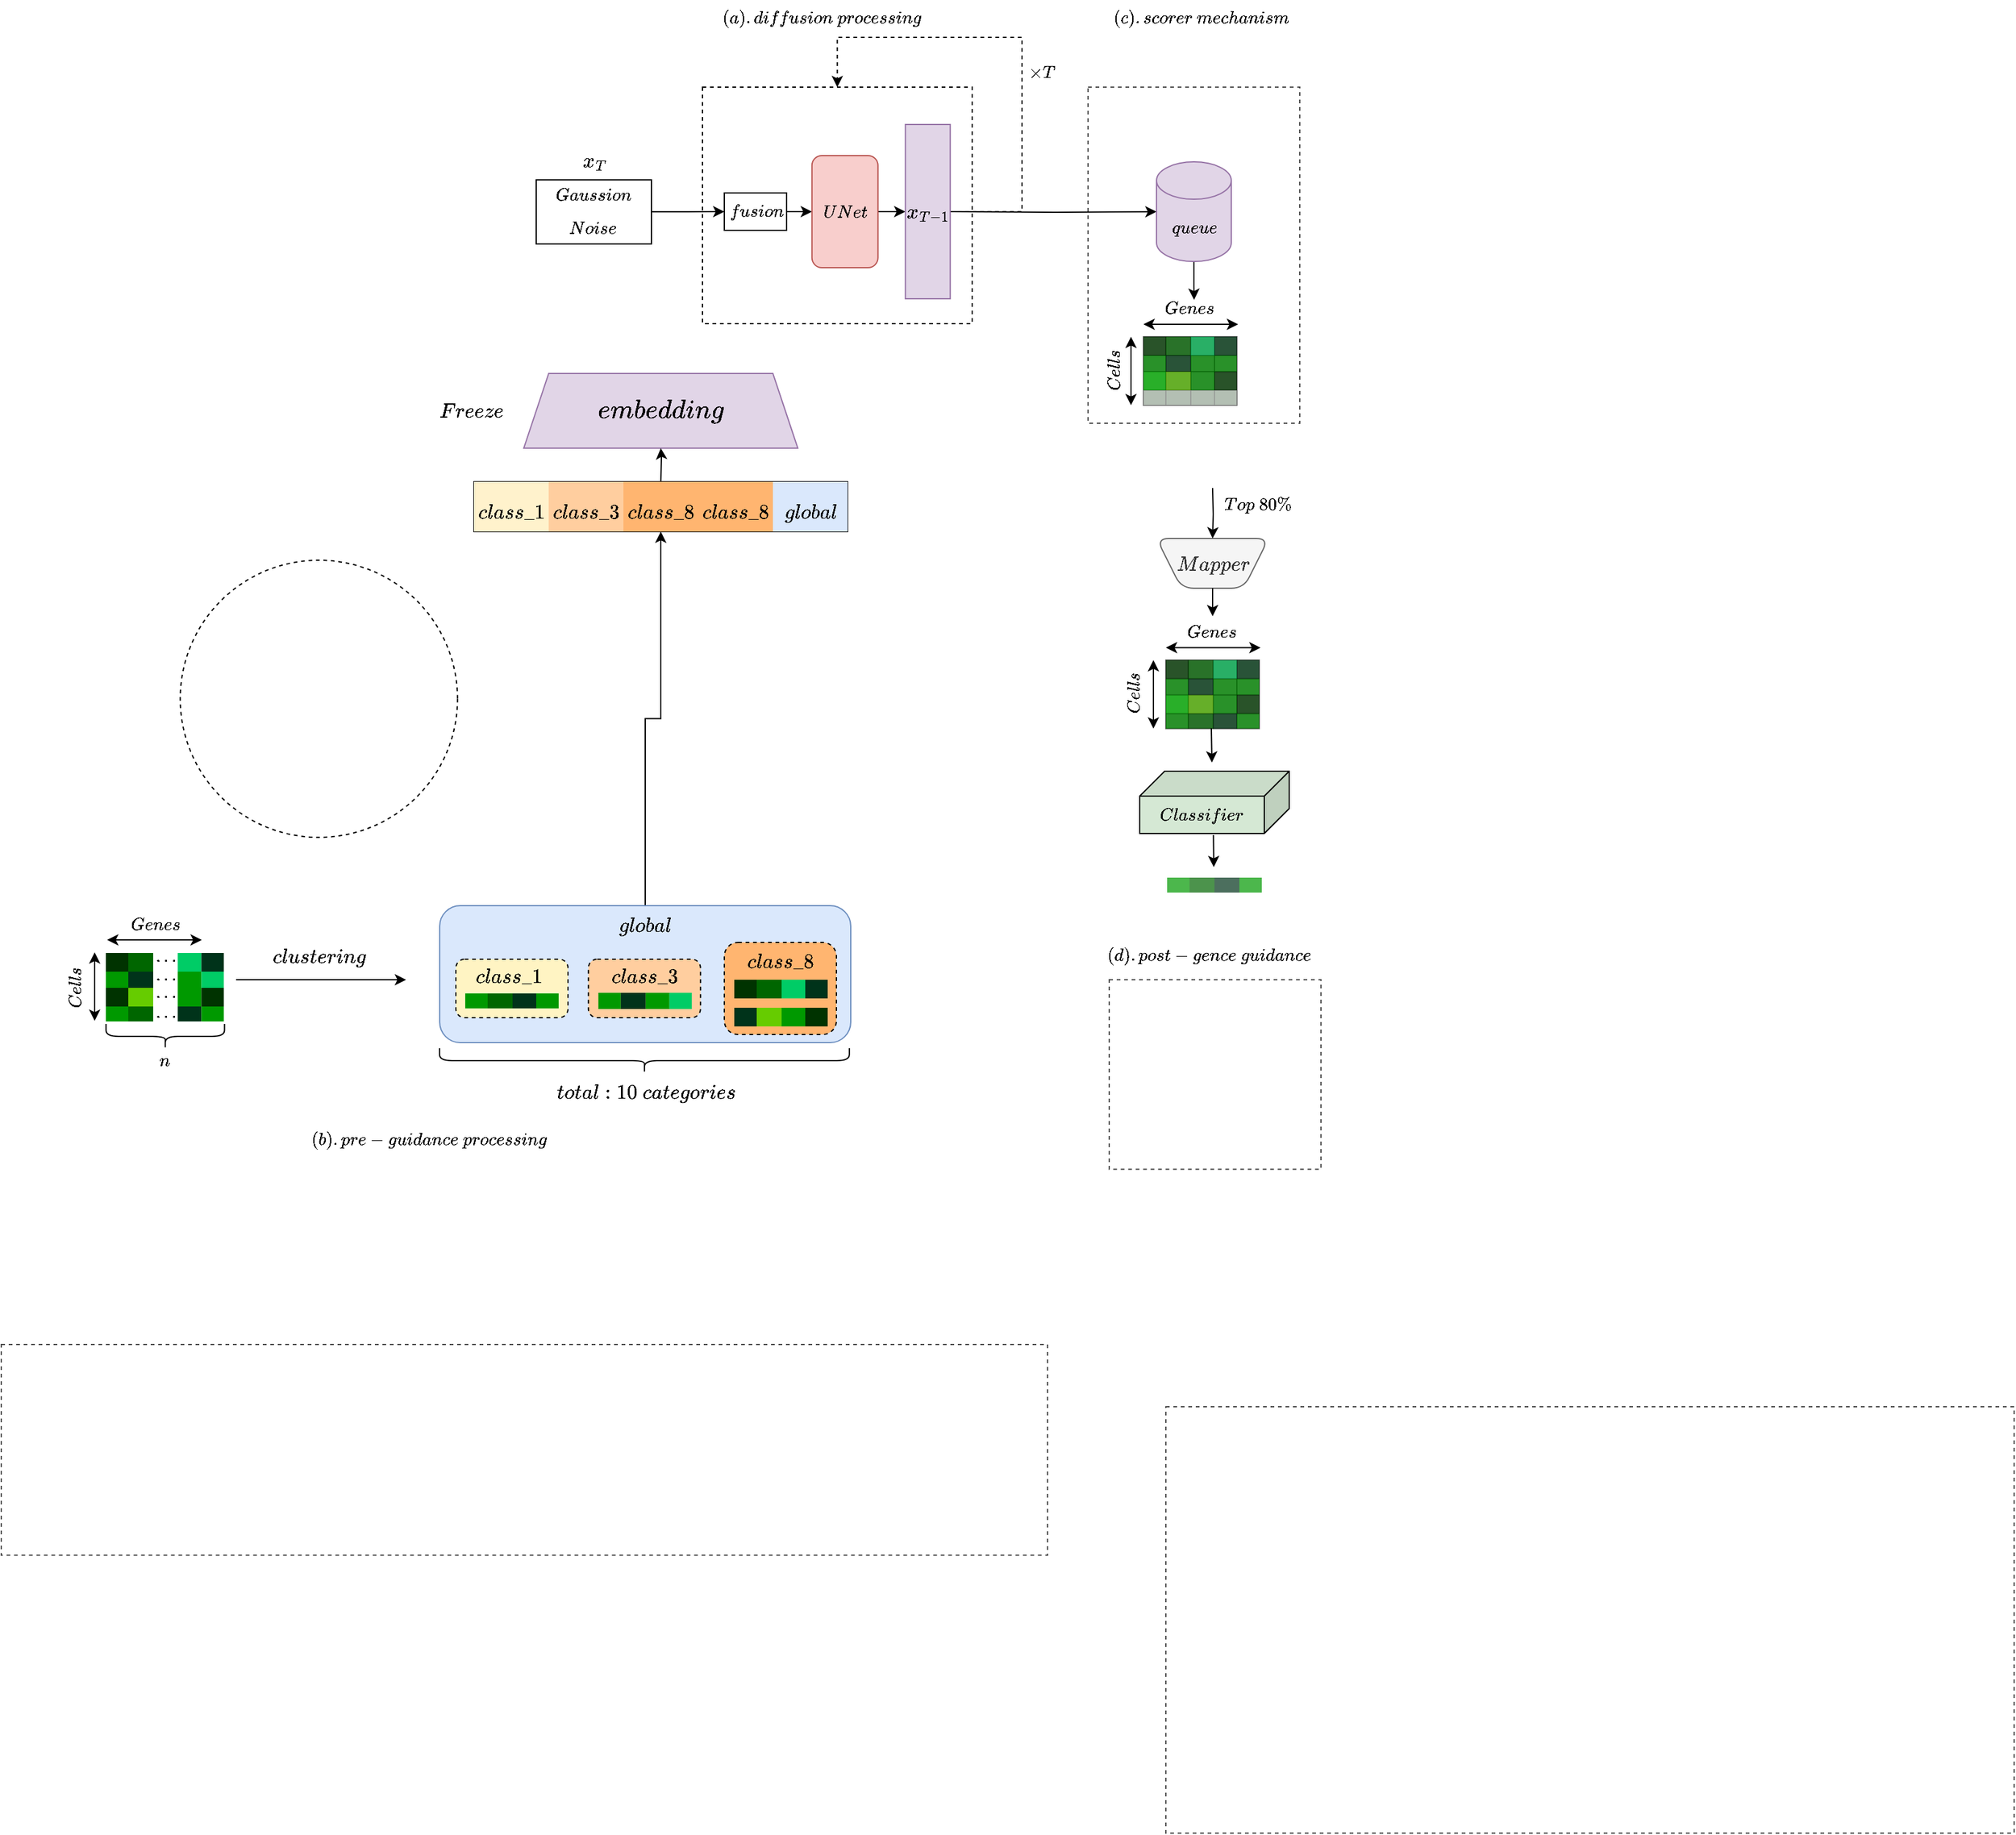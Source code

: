 <mxfile version="20.5.1" type="github">
  <diagram id="a45cf8ec-cd66-6f27-3ac3-be6e809c9e4a" name="Page-1">
    <mxGraphModel dx="650" dy="436" grid="1" gridSize="10" guides="1" tooltips="1" connect="1" arrows="1" fold="1" page="1" pageScale="1" pageWidth="827" pageHeight="1169" background="none" math="1" shadow="0">
      <root>
        <mxCell id="0" />
        <mxCell id="1" parent="0" />
        <mxCell id="RNldjSrTk-ECjSOE9ofg-78" value="" style="ellipse;whiteSpace=wrap;html=1;aspect=fixed;dashed=1;labelBorderColor=none;" vertex="1" parent="1">
          <mxGeometry x="349.69" y="1180" width="222.63" height="222.63" as="geometry" />
        </mxCell>
        <mxCell id="RNldjSrTk-ECjSOE9ofg-46" value="" style="rounded=0;whiteSpace=wrap;html=1;labelBorderColor=none;strokeColor=default;gradientColor=none;dashed=1;" vertex="1" parent="1">
          <mxGeometry x="768.98" y="800" width="216.5" height="190" as="geometry" />
        </mxCell>
        <mxCell id="RNldjSrTk-ECjSOE9ofg-77" style="edgeStyle=orthogonalEdgeStyle;rounded=0;orthogonalLoop=1;jettySize=auto;html=1;exitX=1;exitY=0.5;exitDx=0;exitDy=0;entryX=0;entryY=0.5;entryDx=0;entryDy=0;" edge="1" parent="1" source="RNldjSrTk-ECjSOE9ofg-5" target="a7p1xofD0uFk-9MtaVhH-49">
          <mxGeometry relative="1" as="geometry" />
        </mxCell>
        <mxCell id="RNldjSrTk-ECjSOE9ofg-5" value="" style="rounded=0;whiteSpace=wrap;html=1;" vertex="1" parent="1">
          <mxGeometry x="786.5" y="885" width="50" height="30" as="geometry" />
        </mxCell>
        <mxCell id="RNldjSrTk-ECjSOE9ofg-31" value="" style="rounded=0;whiteSpace=wrap;html=1;dashed=1;strokeColor=default;opacity=70;" vertex="1" parent="1">
          <mxGeometry x="1095.5" y="1517" width="170" height="152.25" as="geometry" />
        </mxCell>
        <mxCell id="RNldjSrTk-ECjSOE9ofg-29" value="" style="rounded=0;whiteSpace=wrap;html=1;dashed=1;strokeColor=default;opacity=70;" vertex="1" parent="1">
          <mxGeometry x="1078.5" y="800" width="170" height="270" as="geometry" />
        </mxCell>
        <mxCell id="RNldjSrTk-ECjSOE9ofg-24" value="" style="rounded=0;whiteSpace=wrap;html=1;opacity=70;dashed=1;" vertex="1" parent="1">
          <mxGeometry x="1141" y="1860" width="681" height="342.5" as="geometry" />
        </mxCell>
        <mxCell id="RNldjSrTk-ECjSOE9ofg-22" value="" style="rounded=0;whiteSpace=wrap;html=1;opacity=70;dashed=1;" vertex="1" parent="1">
          <mxGeometry x="206" y="1810" width="840" height="169.25" as="geometry" />
        </mxCell>
        <mxCell id="RNldjSrTk-ECjSOE9ofg-17" style="edgeStyle=orthogonalEdgeStyle;rounded=0;orthogonalLoop=1;jettySize=auto;html=1;entryX=0.5;entryY=1;entryDx=0;entryDy=0;" edge="1" parent="1" source="a7p1xofD0uFk-9MtaVhH-249" target="a7p1xofD0uFk-9MtaVhH-190">
          <mxGeometry relative="1" as="geometry" />
        </mxCell>
        <mxCell id="a7p1xofD0uFk-9MtaVhH-249" value="" style="rounded=1;whiteSpace=wrap;html=1;strokeColor=#6c8ebf;fontFamily=Helvetica;fontSize=14;fillColor=#dae8fc;" parent="1" vertex="1">
          <mxGeometry x="558" y="1457.5" width="330" height="110" as="geometry" />
        </mxCell>
        <mxCell id="a7p1xofD0uFk-9MtaVhH-245" value="" style="rounded=1;whiteSpace=wrap;html=1;strokeColor=default;fontFamily=Helvetica;fontSize=14;fontColor=default;fillColor=#FFF4C3;dashed=1;" parent="1" vertex="1">
          <mxGeometry x="571" y="1500.5" width="90" height="47" as="geometry" />
        </mxCell>
        <mxCell id="a7p1xofD0uFk-9MtaVhH-242" value="" style="rounded=1;whiteSpace=wrap;html=1;strokeColor=default;fontFamily=Helvetica;fontSize=14;fontColor=default;fillColor=#FFB570;dashed=1;" parent="1" vertex="1">
          <mxGeometry x="786.5" y="1487" width="90" height="74" as="geometry" />
        </mxCell>
        <mxCell id="a7p1xofD0uFk-9MtaVhH-8" value="&lt;font style=&quot;font-size: 18px;&quot;&gt;$$embedding$$&lt;/font&gt;" style="shape=trapezoid;perimeter=trapezoidPerimeter;whiteSpace=wrap;html=1;fixedSize=1;fillColor=#e1d5e7;strokeColor=#9673a6;" parent="1" vertex="1">
          <mxGeometry x="625.5" y="1030" width="220" height="60" as="geometry" />
        </mxCell>
        <mxCell id="a7p1xofD0uFk-9MtaVhH-12" value="" style="edgeStyle=orthogonalEdgeStyle;rounded=0;orthogonalLoop=1;jettySize=auto;html=1;" parent="1" target="a7p1xofD0uFk-9MtaVhH-8" edge="1">
          <mxGeometry relative="1" as="geometry">
            <mxPoint x="735.548" y="1117" as="sourcePoint" />
          </mxGeometry>
        </mxCell>
        <mxCell id="a7p1xofD0uFk-9MtaVhH-46" value="$$fusion$$" style="text;html=1;align=center;verticalAlign=middle;resizable=0;points=[];autosize=1;strokeColor=none;fillColor=none;fontSize=12;fontFamily=Helvetica;fontColor=default;" parent="1" vertex="1">
          <mxGeometry x="771.5" y="885.19" width="80" height="30" as="geometry" />
        </mxCell>
        <mxCell id="a7p1xofD0uFk-9MtaVhH-52" value="" style="edgeStyle=orthogonalEdgeStyle;rounded=0;orthogonalLoop=1;jettySize=auto;html=1;fontFamily=Helvetica;fontSize=12;fontColor=default;" parent="1" source="a7p1xofD0uFk-9MtaVhH-49" target="a7p1xofD0uFk-9MtaVhH-51" edge="1">
          <mxGeometry relative="1" as="geometry" />
        </mxCell>
        <mxCell id="a7p1xofD0uFk-9MtaVhH-49" value="$$UNet$$" style="rounded=1;whiteSpace=wrap;html=1;strokeColor=#b85450;fontFamily=Helvetica;fontSize=12;fillColor=#f8cecc;" parent="1" vertex="1">
          <mxGeometry x="856.86" y="855" width="53" height="90" as="geometry" />
        </mxCell>
        <mxCell id="RNldjSrTk-ECjSOE9ofg-50" style="edgeStyle=orthogonalEdgeStyle;rounded=0;orthogonalLoop=1;jettySize=auto;html=1;entryX=0.5;entryY=0;entryDx=0;entryDy=0;exitX=1;exitY=0.5;exitDx=0;exitDy=0;dashed=1;" edge="1" parent="1" source="a7p1xofD0uFk-9MtaVhH-51" target="RNldjSrTk-ECjSOE9ofg-46">
          <mxGeometry relative="1" as="geometry">
            <Array as="points">
              <mxPoint x="1025.48" y="900" />
              <mxPoint x="1025.48" y="760" />
              <mxPoint x="877.48" y="760" />
            </Array>
          </mxGeometry>
        </mxCell>
        <mxCell id="a7p1xofD0uFk-9MtaVhH-51" value="&lt;font style=&quot;font-size: 14px;&quot;&gt;$$x_{T-1}$$&lt;/font&gt;" style="rounded=0;whiteSpace=wrap;html=1;strokeColor=#9673a6;fontFamily=Helvetica;fontSize=12;fillColor=#e1d5e7;" parent="1" vertex="1">
          <mxGeometry x="931.86" y="830" width="36" height="140" as="geometry" />
        </mxCell>
        <mxCell id="RNldjSrTk-ECjSOE9ofg-16" style="edgeStyle=orthogonalEdgeStyle;rounded=0;orthogonalLoop=1;jettySize=auto;html=1;entryX=0;entryY=0.5;entryDx=0;entryDy=0;entryPerimeter=0;" edge="1" parent="1" target="RNldjSrTk-ECjSOE9ofg-40">
          <mxGeometry relative="1" as="geometry">
            <mxPoint x="970" y="900" as="sourcePoint" />
            <mxPoint x="1100.5" y="899.75" as="targetPoint" />
          </mxGeometry>
        </mxCell>
        <mxCell id="a7p1xofD0uFk-9MtaVhH-96" value="" style="shape=table;startSize=0;container=1;collapsible=0;childLayout=tableLayout;rounded=1;strokeColor=default;fontFamily=Helvetica;fontSize=12;fontColor=default;fillColor=#003300;html=1;opacity=60;" parent="1" vertex="1">
          <mxGeometry x="1141" y="1260.25" width="75" height="55" as="geometry" />
        </mxCell>
        <mxCell id="a7p1xofD0uFk-9MtaVhH-97" value="" style="shape=tableRow;horizontal=0;startSize=0;swimlaneHead=0;swimlaneBody=0;top=0;left=0;bottom=0;right=0;collapsible=0;dropTarget=0;fillColor=none;points=[[0,0.5],[1,0.5]];portConstraint=eastwest;rounded=1;strokeColor=default;fontFamily=Helvetica;fontSize=12;fontColor=default;html=1;opacity=60;" parent="a7p1xofD0uFk-9MtaVhH-96" vertex="1">
          <mxGeometry width="75" height="15" as="geometry" />
        </mxCell>
        <mxCell id="a7p1xofD0uFk-9MtaVhH-98" value="" style="shape=partialRectangle;html=1;whiteSpace=wrap;connectable=0;overflow=hidden;fillColor=#003300;top=0;left=0;bottom=0;right=0;pointerEvents=1;rounded=1;strokeColor=default;fontFamily=Helvetica;fontSize=12;fontColor=default;opacity=60;" parent="a7p1xofD0uFk-9MtaVhH-97" vertex="1">
          <mxGeometry width="18" height="15" as="geometry">
            <mxRectangle width="18" height="15" as="alternateBounds" />
          </mxGeometry>
        </mxCell>
        <mxCell id="a7p1xofD0uFk-9MtaVhH-99" value="" style="shape=partialRectangle;html=1;whiteSpace=wrap;connectable=0;overflow=hidden;top=0;left=0;bottom=0;right=0;pointerEvents=1;rounded=1;fontFamily=Helvetica;fontSize=12;fillColor=#006600;opacity=60;" parent="a7p1xofD0uFk-9MtaVhH-97" vertex="1">
          <mxGeometry x="18" width="20" height="15" as="geometry">
            <mxRectangle width="20" height="15" as="alternateBounds" />
          </mxGeometry>
        </mxCell>
        <mxCell id="a7p1xofD0uFk-9MtaVhH-100" value="" style="shape=partialRectangle;html=1;whiteSpace=wrap;connectable=0;overflow=hidden;top=0;left=0;bottom=0;right=0;pointerEvents=1;rounded=1;fontFamily=Helvetica;fontSize=12;fillColor=#00CC66;opacity=60;" parent="a7p1xofD0uFk-9MtaVhH-97" vertex="1">
          <mxGeometry x="38" width="19" height="15" as="geometry">
            <mxRectangle width="19" height="15" as="alternateBounds" />
          </mxGeometry>
        </mxCell>
        <mxCell id="a7p1xofD0uFk-9MtaVhH-101" value="" style="shape=partialRectangle;html=1;whiteSpace=wrap;connectable=0;overflow=hidden;fillColor=#00331A;top=0;left=0;bottom=0;right=0;pointerEvents=1;rounded=1;strokeColor=default;fontFamily=Helvetica;fontSize=12;fontColor=default;opacity=60;" parent="a7p1xofD0uFk-9MtaVhH-97" vertex="1">
          <mxGeometry x="57" width="18" height="15" as="geometry">
            <mxRectangle width="18" height="15" as="alternateBounds" />
          </mxGeometry>
        </mxCell>
        <mxCell id="a7p1xofD0uFk-9MtaVhH-102" value="" style="shape=tableRow;horizontal=0;startSize=0;swimlaneHead=0;swimlaneBody=0;top=0;left=0;bottom=0;right=0;collapsible=0;dropTarget=0;fillColor=none;points=[[0,0.5],[1,0.5]];portConstraint=eastwest;rounded=1;strokeColor=default;fontFamily=Helvetica;fontSize=12;fontColor=default;html=1;opacity=60;" parent="a7p1xofD0uFk-9MtaVhH-96" vertex="1">
          <mxGeometry y="15" width="75" height="13" as="geometry" />
        </mxCell>
        <mxCell id="a7p1xofD0uFk-9MtaVhH-103" value="" style="shape=partialRectangle;html=1;whiteSpace=wrap;connectable=0;overflow=hidden;fillColor=#009900;top=0;left=0;bottom=0;right=0;pointerEvents=1;rounded=1;strokeColor=default;fontFamily=Helvetica;fontSize=12;fontColor=default;opacity=60;" parent="a7p1xofD0uFk-9MtaVhH-102" vertex="1">
          <mxGeometry width="18" height="13" as="geometry">
            <mxRectangle width="18" height="13" as="alternateBounds" />
          </mxGeometry>
        </mxCell>
        <mxCell id="a7p1xofD0uFk-9MtaVhH-104" value="" style="shape=partialRectangle;html=1;whiteSpace=wrap;connectable=0;overflow=hidden;fillColor=#00331A;top=0;left=0;bottom=0;right=0;pointerEvents=1;rounded=1;strokeColor=default;fontFamily=Helvetica;fontSize=12;fontColor=default;opacity=60;" parent="a7p1xofD0uFk-9MtaVhH-102" vertex="1">
          <mxGeometry x="18" width="20" height="13" as="geometry">
            <mxRectangle width="20" height="13" as="alternateBounds" />
          </mxGeometry>
        </mxCell>
        <mxCell id="a7p1xofD0uFk-9MtaVhH-105" value="" style="shape=partialRectangle;html=1;whiteSpace=wrap;connectable=0;overflow=hidden;fillColor=#009900;top=0;left=0;bottom=0;right=0;pointerEvents=1;rounded=1;strokeColor=default;fontFamily=Helvetica;fontSize=12;fontColor=default;opacity=60;" parent="a7p1xofD0uFk-9MtaVhH-102" vertex="1">
          <mxGeometry x="38" width="19" height="13" as="geometry">
            <mxRectangle width="19" height="13" as="alternateBounds" />
          </mxGeometry>
        </mxCell>
        <mxCell id="a7p1xofD0uFk-9MtaVhH-106" value="" style="shape=partialRectangle;html=1;whiteSpace=wrap;connectable=0;overflow=hidden;fillColor=#009900;top=0;left=0;bottom=0;right=0;pointerEvents=1;rounded=1;strokeColor=default;fontFamily=Helvetica;fontSize=12;fontColor=default;opacity=60;" parent="a7p1xofD0uFk-9MtaVhH-102" vertex="1">
          <mxGeometry x="57" width="18" height="13" as="geometry">
            <mxRectangle width="18" height="13" as="alternateBounds" />
          </mxGeometry>
        </mxCell>
        <mxCell id="a7p1xofD0uFk-9MtaVhH-107" value="" style="shape=tableRow;horizontal=0;startSize=0;swimlaneHead=0;swimlaneBody=0;top=0;left=0;bottom=0;right=0;collapsible=0;dropTarget=0;fillColor=none;points=[[0,0.5],[1,0.5]];portConstraint=eastwest;rounded=1;strokeColor=default;fontFamily=Helvetica;fontSize=12;fontColor=default;html=1;opacity=60;" parent="a7p1xofD0uFk-9MtaVhH-96" vertex="1">
          <mxGeometry y="28" width="75" height="15" as="geometry" />
        </mxCell>
        <mxCell id="a7p1xofD0uFk-9MtaVhH-108" value="" style="shape=partialRectangle;html=1;whiteSpace=wrap;connectable=0;overflow=hidden;fillColor=#00CC00;top=0;left=0;bottom=0;right=0;pointerEvents=1;rounded=1;strokeColor=#82b366;fontFamily=Helvetica;fontSize=12;opacity=60;" parent="a7p1xofD0uFk-9MtaVhH-107" vertex="1">
          <mxGeometry width="18" height="15" as="geometry">
            <mxRectangle width="18" height="15" as="alternateBounds" />
          </mxGeometry>
        </mxCell>
        <mxCell id="a7p1xofD0uFk-9MtaVhH-109" value="" style="shape=partialRectangle;html=1;whiteSpace=wrap;connectable=0;overflow=hidden;fillColor=#66CC00;top=0;left=0;bottom=0;right=0;pointerEvents=1;rounded=1;strokeColor=default;fontFamily=Helvetica;fontSize=12;fontColor=default;opacity=60;" parent="a7p1xofD0uFk-9MtaVhH-107" vertex="1">
          <mxGeometry x="18" width="20" height="15" as="geometry">
            <mxRectangle width="20" height="15" as="alternateBounds" />
          </mxGeometry>
        </mxCell>
        <mxCell id="a7p1xofD0uFk-9MtaVhH-110" value="" style="shape=partialRectangle;html=1;whiteSpace=wrap;connectable=0;overflow=hidden;fillColor=#009900;top=0;left=0;bottom=0;right=0;pointerEvents=1;rounded=1;strokeColor=default;fontFamily=Helvetica;fontSize=12;fontColor=default;opacity=60;" parent="a7p1xofD0uFk-9MtaVhH-107" vertex="1">
          <mxGeometry x="38" width="19" height="15" as="geometry">
            <mxRectangle width="19" height="15" as="alternateBounds" />
          </mxGeometry>
        </mxCell>
        <mxCell id="a7p1xofD0uFk-9MtaVhH-111" value="" style="shape=partialRectangle;html=1;whiteSpace=wrap;connectable=0;overflow=hidden;fillColor=#003300;top=0;left=0;bottom=0;right=0;pointerEvents=1;rounded=1;strokeColor=default;fontFamily=Helvetica;fontSize=12;fontColor=default;opacity=60;" parent="a7p1xofD0uFk-9MtaVhH-107" vertex="1">
          <mxGeometry x="57" width="18" height="15" as="geometry">
            <mxRectangle width="18" height="15" as="alternateBounds" />
          </mxGeometry>
        </mxCell>
        <mxCell id="a7p1xofD0uFk-9MtaVhH-112" value="" style="shape=tableRow;horizontal=0;startSize=0;swimlaneHead=0;swimlaneBody=0;top=0;left=0;bottom=0;right=0;collapsible=0;dropTarget=0;fillColor=none;points=[[0,0.5],[1,0.5]];portConstraint=eastwest;rounded=1;strokeColor=default;fontFamily=Helvetica;fontSize=12;fontColor=default;html=1;opacity=60;" parent="a7p1xofD0uFk-9MtaVhH-96" vertex="1">
          <mxGeometry y="43" width="75" height="12" as="geometry" />
        </mxCell>
        <mxCell id="a7p1xofD0uFk-9MtaVhH-113" value="" style="shape=partialRectangle;html=1;whiteSpace=wrap;connectable=0;overflow=hidden;fillColor=#009900;top=0;left=0;bottom=0;right=0;pointerEvents=1;rounded=1;strokeColor=default;fontFamily=Helvetica;fontSize=12;fontColor=default;opacity=60;" parent="a7p1xofD0uFk-9MtaVhH-112" vertex="1">
          <mxGeometry width="18" height="12" as="geometry">
            <mxRectangle width="18" height="12" as="alternateBounds" />
          </mxGeometry>
        </mxCell>
        <mxCell id="a7p1xofD0uFk-9MtaVhH-114" value="" style="shape=partialRectangle;html=1;whiteSpace=wrap;connectable=0;overflow=hidden;fillColor=#006600;top=0;left=0;bottom=0;right=0;pointerEvents=1;rounded=1;strokeColor=default;fontFamily=Helvetica;fontSize=12;fontColor=default;opacity=60;" parent="a7p1xofD0uFk-9MtaVhH-112" vertex="1">
          <mxGeometry x="18" width="20" height="12" as="geometry">
            <mxRectangle width="20" height="12" as="alternateBounds" />
          </mxGeometry>
        </mxCell>
        <mxCell id="a7p1xofD0uFk-9MtaVhH-115" value="" style="shape=partialRectangle;html=1;whiteSpace=wrap;connectable=0;overflow=hidden;top=0;left=0;bottom=0;right=0;pointerEvents=1;rounded=1;fontFamily=Helvetica;fontSize=12;fillColor=#00331A;opacity=60;" parent="a7p1xofD0uFk-9MtaVhH-112" vertex="1">
          <mxGeometry x="38" width="19" height="12" as="geometry">
            <mxRectangle width="19" height="12" as="alternateBounds" />
          </mxGeometry>
        </mxCell>
        <mxCell id="a7p1xofD0uFk-9MtaVhH-116" value="" style="shape=partialRectangle;html=1;whiteSpace=wrap;connectable=0;overflow=hidden;fillColor=#009900;top=0;left=0;bottom=0;right=0;pointerEvents=1;rounded=1;strokeColor=default;fontFamily=Helvetica;fontSize=12;fontColor=default;opacity=60;" parent="a7p1xofD0uFk-9MtaVhH-112" vertex="1">
          <mxGeometry x="57" width="18" height="12" as="geometry">
            <mxRectangle width="18" height="12" as="alternateBounds" />
          </mxGeometry>
        </mxCell>
        <mxCell id="a7p1xofD0uFk-9MtaVhH-117" value="" style="endArrow=classic;startArrow=classic;html=1;rounded=0;fontFamily=Helvetica;fontSize=12;fontColor=default;" parent="1" edge="1">
          <mxGeometry width="50" height="50" relative="1" as="geometry">
            <mxPoint x="1141" y="1250.25" as="sourcePoint" />
            <mxPoint x="1217" y="1250.25" as="targetPoint" />
          </mxGeometry>
        </mxCell>
        <mxCell id="a7p1xofD0uFk-9MtaVhH-118" value="" style="endArrow=classic;startArrow=classic;html=1;rounded=0;fontFamily=Helvetica;fontSize=12;fontColor=default;" parent="1" edge="1">
          <mxGeometry width="50" height="50" relative="1" as="geometry">
            <mxPoint x="1131" y="1315.25" as="sourcePoint" />
            <mxPoint x="1131" y="1260.25" as="targetPoint" />
          </mxGeometry>
        </mxCell>
        <mxCell id="a7p1xofD0uFk-9MtaVhH-119" value="&lt;font style=&quot;font-size: 12px;&quot;&gt;$$Genes$$&lt;/font&gt;" style="text;html=1;align=center;verticalAlign=middle;resizable=0;points=[];autosize=1;strokeColor=none;fillColor=none;fontSize=12;fontFamily=Helvetica;fontColor=default;" parent="1" vertex="1">
          <mxGeometry x="1132" y="1222.75" width="90" height="30" as="geometry" />
        </mxCell>
        <mxCell id="a7p1xofD0uFk-9MtaVhH-120" value="&lt;font style=&quot;font-size: 12px;&quot;&gt;$$Cells$$&lt;/font&gt;" style="text;html=1;align=center;verticalAlign=middle;resizable=0;points=[];autosize=1;strokeColor=none;fillColor=none;fontSize=10;fontFamily=Helvetica;fontColor=default;horizontal=0;" parent="1" vertex="1">
          <mxGeometry x="1095.5" y="1252.75" width="40" height="70" as="geometry" />
        </mxCell>
        <mxCell id="RNldjSrTk-ECjSOE9ofg-9" style="edgeStyle=orthogonalEdgeStyle;rounded=0;orthogonalLoop=1;jettySize=auto;html=1;entryX=0;entryY=0.5;entryDx=0;entryDy=0;" edge="1" parent="1" source="a7p1xofD0uFk-9MtaVhH-121" target="RNldjSrTk-ECjSOE9ofg-5">
          <mxGeometry relative="1" as="geometry" />
        </mxCell>
        <mxCell id="a7p1xofD0uFk-9MtaVhH-121" value="&lt;div&gt;&lt;font style=&quot;font-size: 12px;&quot;&gt;$$Gaussion$$&lt;/font&gt;&lt;/div&gt;&lt;div&gt;&lt;font style=&quot;font-size: 12px;&quot;&gt;$$Noise$$&lt;/font&gt;&lt;/div&gt;" style="rounded=0;whiteSpace=wrap;html=1;strokeColor=default;fontFamily=Helvetica;fontSize=14;fontColor=default;fillColor=default;" parent="1" vertex="1">
          <mxGeometry x="635.48" y="874.44" width="92.5" height="51.5" as="geometry" />
        </mxCell>
        <mxCell id="a7p1xofD0uFk-9MtaVhH-125" value="&lt;font style=&quot;font-size: 14px;&quot;&gt;$$Mapper$$&lt;/font&gt;" style="shape=trapezoid;perimeter=trapezoidPerimeter;whiteSpace=wrap;html=1;fixedSize=1;rounded=1;strokeColor=#666666;fontFamily=Helvetica;fontSize=12;fontColor=#333333;fillColor=#f5f5f5;direction=west;" parent="1" vertex="1">
          <mxGeometry x="1133.5" y="1162.5" width="90" height="40" as="geometry" />
        </mxCell>
        <mxCell id="a7p1xofD0uFk-9MtaVhH-128" value="$$Top\ 80\%$$" style="text;html=1;align=center;verticalAlign=middle;resizable=0;points=[];autosize=1;strokeColor=none;fillColor=none;fontSize=12;fontFamily=Helvetica;fontColor=default;" parent="1" vertex="1">
          <mxGeometry x="1165" y="1119.5" width="100" height="30" as="geometry" />
        </mxCell>
        <mxCell id="a7p1xofD0uFk-9MtaVhH-188" value="$$x_T$$" style="text;html=1;align=center;verticalAlign=middle;resizable=0;points=[];autosize=1;strokeColor=none;fillColor=none;fontSize=14;fontFamily=Helvetica;fontColor=default;" parent="1" vertex="1">
          <mxGeometry x="641.73" y="844.44" width="80" height="30" as="geometry" />
        </mxCell>
        <mxCell id="a7p1xofD0uFk-9MtaVhH-189" value="$$Freeze$$" style="text;html=1;align=center;verticalAlign=middle;resizable=0;points=[];autosize=1;strokeColor=none;fillColor=none;fontSize=14;fontFamily=Helvetica;fontColor=default;" parent="1" vertex="1">
          <mxGeometry x="533" y="1045" width="100" height="30" as="geometry" />
        </mxCell>
        <mxCell id="a7p1xofD0uFk-9MtaVhH-190" value="" style="shape=table;startSize=0;container=1;collapsible=0;childLayout=tableLayout;rounded=1;strokeColor=#000000;fontFamily=Helvetica;fontSize=14;fillColor=#dae8fc;html=1;shadow=0;gradientColor=none;swimlaneFillColor=none;labelBorderColor=default;" parent="1" vertex="1">
          <mxGeometry x="585.5" y="1117" width="300" height="40" as="geometry" />
        </mxCell>
        <mxCell id="a7p1xofD0uFk-9MtaVhH-191" value="" style="shape=tableRow;horizontal=0;startSize=0;swimlaneHead=0;swimlaneBody=0;top=0;left=0;bottom=0;right=0;collapsible=0;dropTarget=0;fillColor=none;points=[[0,0.5],[1,0.5]];portConstraint=eastwest;rounded=1;strokeColor=#000000;fontFamily=Helvetica;fontSize=14;fontColor=default;html=1;shadow=0;" parent="a7p1xofD0uFk-9MtaVhH-190" vertex="1">
          <mxGeometry width="300" height="40" as="geometry" />
        </mxCell>
        <mxCell id="a7p1xofD0uFk-9MtaVhH-192" value="$$class\_1$$" style="shape=partialRectangle;html=1;whiteSpace=wrap;connectable=0;overflow=hidden;fillColor=#fff2cc;top=0;left=0;bottom=0;right=0;pointerEvents=1;rounded=1;strokeColor=#000000;fontFamily=Helvetica;fontSize=14;shadow=0;" parent="a7p1xofD0uFk-9MtaVhH-191" vertex="1">
          <mxGeometry width="60" height="40" as="geometry">
            <mxRectangle width="60" height="40" as="alternateBounds" />
          </mxGeometry>
        </mxCell>
        <mxCell id="a7p1xofD0uFk-9MtaVhH-193" value="$$class\_3$$" style="shape=partialRectangle;html=1;whiteSpace=wrap;connectable=0;overflow=hidden;fillColor=#FFCE9F;top=0;left=0;bottom=0;right=0;pointerEvents=1;rounded=1;strokeColor=#000000;fontFamily=Helvetica;fontSize=14;shadow=0;" parent="a7p1xofD0uFk-9MtaVhH-191" vertex="1">
          <mxGeometry x="60" width="60" height="40" as="geometry">
            <mxRectangle width="60" height="40" as="alternateBounds" />
          </mxGeometry>
        </mxCell>
        <mxCell id="a7p1xofD0uFk-9MtaVhH-194" value="$$class\_8$$" style="shape=partialRectangle;html=1;whiteSpace=wrap;connectable=0;overflow=hidden;fillColor=#FFB570;top=0;left=0;bottom=0;right=0;pointerEvents=1;rounded=1;strokeColor=#000000;fontFamily=Helvetica;fontSize=14;horizontal=1;verticalAlign=middle;align=center;gradientColor=none;shadow=0;" parent="a7p1xofD0uFk-9MtaVhH-191" vertex="1">
          <mxGeometry x="120" width="60" height="40" as="geometry">
            <mxRectangle width="60" height="40" as="alternateBounds" />
          </mxGeometry>
        </mxCell>
        <mxCell id="a7p1xofD0uFk-9MtaVhH-195" value="$$class\_8$$" style="shape=partialRectangle;html=1;whiteSpace=wrap;connectable=0;overflow=hidden;fillColor=#FFB570;top=0;left=0;bottom=0;right=0;pointerEvents=1;rounded=1;strokeColor=#000000;fontFamily=Helvetica;fontSize=14;shadow=0;labelBorderColor=none;" parent="a7p1xofD0uFk-9MtaVhH-191" vertex="1">
          <mxGeometry x="180" width="60" height="40" as="geometry">
            <mxRectangle width="60" height="40" as="alternateBounds" />
          </mxGeometry>
        </mxCell>
        <mxCell id="a7p1xofD0uFk-9MtaVhH-281" value="$$global$$" style="shape=partialRectangle;html=1;whiteSpace=wrap;connectable=0;overflow=hidden;fillColor=#dae8fc;top=0;left=0;bottom=0;right=0;pointerEvents=1;rounded=1;strokeColor=#000000;fontFamily=Helvetica;fontSize=14;shadow=0;" parent="a7p1xofD0uFk-9MtaVhH-191" vertex="1">
          <mxGeometry x="240" width="60" height="40" as="geometry">
            <mxRectangle width="60" height="40" as="alternateBounds" />
          </mxGeometry>
        </mxCell>
        <mxCell id="a7p1xofD0uFk-9MtaVhH-217" value="" style="endArrow=classic;startArrow=classic;html=1;rounded=0;fontFamily=Helvetica;fontSize=12;fontColor=default;" parent="1" edge="1">
          <mxGeometry width="50" height="50" relative="1" as="geometry">
            <mxPoint x="291" y="1485" as="sourcePoint" />
            <mxPoint x="367" y="1485" as="targetPoint" />
          </mxGeometry>
        </mxCell>
        <mxCell id="a7p1xofD0uFk-9MtaVhH-218" value="" style="endArrow=classic;startArrow=classic;html=1;rounded=0;fontFamily=Helvetica;fontSize=12;fontColor=default;" parent="1" edge="1">
          <mxGeometry width="50" height="50" relative="1" as="geometry">
            <mxPoint x="281" y="1550" as="sourcePoint" />
            <mxPoint x="281" y="1495" as="targetPoint" />
          </mxGeometry>
        </mxCell>
        <mxCell id="a7p1xofD0uFk-9MtaVhH-219" value="&lt;font style=&quot;font-size: 12px;&quot;&gt;$$Cells$$&lt;/font&gt;" style="text;html=1;align=center;verticalAlign=middle;resizable=0;points=[];autosize=1;strokeColor=none;fillColor=none;fontSize=10;fontFamily=Helvetica;fontColor=default;horizontal=0;" parent="1" vertex="1">
          <mxGeometry x="246" y="1489" width="40" height="70" as="geometry" />
        </mxCell>
        <mxCell id="a7p1xofD0uFk-9MtaVhH-220" value="&lt;font style=&quot;font-size: 12px;&quot;&gt;$$Genes$$&lt;/font&gt;" style="text;html=1;align=center;verticalAlign=middle;resizable=0;points=[];autosize=1;strokeColor=none;fillColor=none;fontSize=12;fontFamily=Helvetica;fontColor=default;" parent="1" vertex="1">
          <mxGeometry x="283.5" y="1457.5" width="90" height="30" as="geometry" />
        </mxCell>
        <mxCell id="a7p1xofD0uFk-9MtaVhH-221" value="" style="endArrow=classic;html=1;rounded=0;fontFamily=Helvetica;fontSize=14;fontColor=default;" parent="1" edge="1">
          <mxGeometry width="50" height="50" relative="1" as="geometry">
            <mxPoint x="394.5" y="1517" as="sourcePoint" />
            <mxPoint x="531" y="1517" as="targetPoint" />
          </mxGeometry>
        </mxCell>
        <mxCell id="a7p1xofD0uFk-9MtaVhH-222" value="" style="shape=partialRectangle;html=1;whiteSpace=wrap;connectable=0;overflow=hidden;fillColor=#003300;top=0;left=0;bottom=0;right=0;pointerEvents=1;rounded=1;strokeColor=default;fontFamily=Helvetica;fontSize=12;fontColor=default;" parent="1" vertex="1">
          <mxGeometry x="794.5" y="1517" width="18" height="15" as="geometry">
            <mxRectangle width="18" height="15" as="alternateBounds" />
          </mxGeometry>
        </mxCell>
        <mxCell id="a7p1xofD0uFk-9MtaVhH-223" value="" style="shape=partialRectangle;html=1;whiteSpace=wrap;connectable=0;overflow=hidden;top=0;left=0;bottom=0;right=0;pointerEvents=1;rounded=1;fontFamily=Helvetica;fontSize=12;fillColor=#006600;" parent="1" vertex="1">
          <mxGeometry x="812.5" y="1517" width="20" height="15" as="geometry">
            <mxRectangle width="20" height="15" as="alternateBounds" />
          </mxGeometry>
        </mxCell>
        <mxCell id="a7p1xofD0uFk-9MtaVhH-224" value="" style="shape=partialRectangle;html=1;whiteSpace=wrap;connectable=0;overflow=hidden;top=0;left=0;bottom=0;right=0;pointerEvents=1;rounded=1;fontFamily=Helvetica;fontSize=12;fillColor=#00CC66;" parent="1" vertex="1">
          <mxGeometry x="832.5" y="1517" width="19" height="15" as="geometry">
            <mxRectangle width="19" height="15" as="alternateBounds" />
          </mxGeometry>
        </mxCell>
        <mxCell id="a7p1xofD0uFk-9MtaVhH-225" value="" style="shape=partialRectangle;html=1;whiteSpace=wrap;connectable=0;overflow=hidden;fillColor=#00331A;top=0;left=0;bottom=0;right=0;pointerEvents=1;rounded=1;strokeColor=default;fontFamily=Helvetica;fontSize=12;fontColor=default;" parent="1" vertex="1">
          <mxGeometry x="851.5" y="1517" width="18" height="15" as="geometry">
            <mxRectangle width="18" height="15" as="alternateBounds" />
          </mxGeometry>
        </mxCell>
        <mxCell id="a7p1xofD0uFk-9MtaVhH-230" value="" style="shape=partialRectangle;html=1;whiteSpace=wrap;connectable=0;overflow=hidden;fillColor=#00331A;top=0;left=0;bottom=0;right=0;pointerEvents=1;rounded=1;strokeColor=#00331A;fontFamily=Helvetica;fontSize=12;fontColor=default;" parent="1" vertex="1">
          <mxGeometry x="794.5" y="1539.5" width="18" height="15" as="geometry">
            <mxRectangle width="18" height="15" as="alternateBounds" />
          </mxGeometry>
        </mxCell>
        <mxCell id="a7p1xofD0uFk-9MtaVhH-231" value="" style="shape=partialRectangle;html=1;whiteSpace=wrap;connectable=0;overflow=hidden;fillColor=#66CC00;top=0;left=0;bottom=0;right=0;pointerEvents=1;rounded=1;strokeColor=default;fontFamily=Helvetica;fontSize=12;fontColor=default;" parent="1" vertex="1">
          <mxGeometry x="812.5" y="1539.5" width="20" height="15" as="geometry">
            <mxRectangle width="20" height="15" as="alternateBounds" />
          </mxGeometry>
        </mxCell>
        <mxCell id="a7p1xofD0uFk-9MtaVhH-232" value="" style="shape=partialRectangle;html=1;whiteSpace=wrap;connectable=0;overflow=hidden;fillColor=#009900;top=0;left=0;bottom=0;right=0;pointerEvents=1;rounded=1;strokeColor=default;fontFamily=Helvetica;fontSize=12;fontColor=default;" parent="1" vertex="1">
          <mxGeometry x="832.5" y="1539.5" width="19" height="15" as="geometry">
            <mxRectangle width="19" height="15" as="alternateBounds" />
          </mxGeometry>
        </mxCell>
        <mxCell id="a7p1xofD0uFk-9MtaVhH-233" value="" style="shape=partialRectangle;html=1;whiteSpace=wrap;connectable=0;overflow=hidden;fillColor=#003300;top=0;left=0;bottom=0;right=0;pointerEvents=1;rounded=1;strokeColor=default;fontFamily=Helvetica;fontSize=12;fontColor=default;" parent="1" vertex="1">
          <mxGeometry x="851.5" y="1539.5" width="18" height="15" as="geometry">
            <mxRectangle width="18" height="15" as="alternateBounds" />
          </mxGeometry>
        </mxCell>
        <mxCell id="a7p1xofD0uFk-9MtaVhH-238" value="" style="shape=partialRectangle;html=1;whiteSpace=wrap;connectable=0;overflow=hidden;fillColor=#009900;top=0;left=0;bottom=0;right=0;pointerEvents=1;rounded=1;strokeColor=default;fontFamily=Helvetica;fontSize=12;fontColor=default;" parent="1" vertex="1">
          <mxGeometry x="578.5" y="1528" width="18" height="12" as="geometry">
            <mxRectangle width="18" height="12" as="alternateBounds" />
          </mxGeometry>
        </mxCell>
        <mxCell id="a7p1xofD0uFk-9MtaVhH-239" value="" style="shape=partialRectangle;html=1;whiteSpace=wrap;connectable=0;overflow=hidden;fillColor=#006600;top=0;left=0;bottom=0;right=0;pointerEvents=1;rounded=1;strokeColor=default;fontFamily=Helvetica;fontSize=12;fontColor=default;" parent="1" vertex="1">
          <mxGeometry x="596.5" y="1528" width="20" height="12" as="geometry">
            <mxRectangle width="20" height="12" as="alternateBounds" />
          </mxGeometry>
        </mxCell>
        <mxCell id="a7p1xofD0uFk-9MtaVhH-240" value="" style="shape=partialRectangle;html=1;whiteSpace=wrap;connectable=0;overflow=hidden;top=0;left=0;bottom=0;right=0;pointerEvents=1;rounded=1;fontFamily=Helvetica;fontSize=12;fillColor=#00331A;" parent="1" vertex="1">
          <mxGeometry x="616.5" y="1528" width="19" height="12" as="geometry">
            <mxRectangle width="19" height="12" as="alternateBounds" />
          </mxGeometry>
        </mxCell>
        <mxCell id="a7p1xofD0uFk-9MtaVhH-241" value="" style="shape=partialRectangle;html=1;whiteSpace=wrap;connectable=0;overflow=hidden;fillColor=#009900;top=0;left=0;bottom=0;right=0;pointerEvents=1;rounded=1;strokeColor=default;fontFamily=Helvetica;fontSize=12;fontColor=default;" parent="1" vertex="1">
          <mxGeometry x="635.5" y="1528" width="18" height="12" as="geometry">
            <mxRectangle width="18" height="12" as="alternateBounds" />
          </mxGeometry>
        </mxCell>
        <mxCell id="a7p1xofD0uFk-9MtaVhH-243" value="$$class\_8$$" style="text;html=1;align=center;verticalAlign=middle;resizable=0;points=[];autosize=1;strokeColor=none;fillColor=none;fontSize=14;fontFamily=Helvetica;fontColor=default;" parent="1" vertex="1">
          <mxGeometry x="775.5" y="1487" width="110" height="30" as="geometry" />
        </mxCell>
        <mxCell id="a7p1xofD0uFk-9MtaVhH-246" value="$$class\_1$$" style="text;html=1;align=center;verticalAlign=middle;resizable=0;points=[];autosize=1;strokeColor=none;fillColor=none;fontSize=14;fontFamily=Helvetica;fontColor=default;" parent="1" vertex="1">
          <mxGeometry x="558" y="1498.5" width="110" height="30" as="geometry" />
        </mxCell>
        <mxCell id="a7p1xofD0uFk-9MtaVhH-247" value="" style="rounded=1;whiteSpace=wrap;html=1;strokeColor=default;fontFamily=Helvetica;fontSize=14;fontColor=default;fillColor=#FFCE9F;dashed=1;" parent="1" vertex="1">
          <mxGeometry x="677.38" y="1500.5" width="90" height="47" as="geometry" />
        </mxCell>
        <mxCell id="a7p1xofD0uFk-9MtaVhH-234" value="" style="shape=partialRectangle;html=1;whiteSpace=wrap;connectable=0;overflow=hidden;fillColor=#009900;top=0;left=0;bottom=0;right=0;pointerEvents=1;rounded=1;strokeColor=default;fontFamily=Helvetica;fontSize=12;fontColor=default;" parent="1" vertex="1">
          <mxGeometry x="685.38" y="1527.5" width="18" height="13" as="geometry">
            <mxRectangle width="18" height="13" as="alternateBounds" />
          </mxGeometry>
        </mxCell>
        <mxCell id="a7p1xofD0uFk-9MtaVhH-235" value="" style="shape=partialRectangle;html=1;whiteSpace=wrap;connectable=0;overflow=hidden;fillColor=#00331A;top=0;left=0;bottom=0;right=0;pointerEvents=1;rounded=1;strokeColor=default;fontFamily=Helvetica;fontSize=12;fontColor=default;" parent="1" vertex="1">
          <mxGeometry x="703.38" y="1527.5" width="20" height="13" as="geometry">
            <mxRectangle width="20" height="13" as="alternateBounds" />
          </mxGeometry>
        </mxCell>
        <mxCell id="a7p1xofD0uFk-9MtaVhH-236" value="" style="shape=partialRectangle;html=1;whiteSpace=wrap;connectable=0;overflow=hidden;fillColor=#009900;top=0;left=0;bottom=0;right=0;pointerEvents=1;rounded=1;strokeColor=default;fontFamily=Helvetica;fontSize=12;fontColor=default;" parent="1" vertex="1">
          <mxGeometry x="723.38" y="1527.5" width="19" height="13" as="geometry">
            <mxRectangle width="19" height="13" as="alternateBounds" />
          </mxGeometry>
        </mxCell>
        <mxCell id="a7p1xofD0uFk-9MtaVhH-237" value="" style="shape=partialRectangle;html=1;whiteSpace=wrap;connectable=0;overflow=hidden;fillColor=#00CC66;top=0;left=0;bottom=0;right=0;pointerEvents=1;rounded=1;strokeColor=default;fontFamily=Helvetica;fontSize=12;fontColor=default;" parent="1" vertex="1">
          <mxGeometry x="742.38" y="1527.5" width="18" height="13" as="geometry">
            <mxRectangle width="18" height="13" as="alternateBounds" />
          </mxGeometry>
        </mxCell>
        <mxCell id="a7p1xofD0uFk-9MtaVhH-248" value="$$class\_3$$" style="text;html=1;align=center;verticalAlign=middle;resizable=0;points=[];autosize=1;strokeColor=none;fillColor=none;fontSize=14;fontFamily=Helvetica;fontColor=default;" parent="1" vertex="1">
          <mxGeometry x="667.38" y="1498.5" width="110" height="30" as="geometry" />
        </mxCell>
        <mxCell id="a7p1xofD0uFk-9MtaVhH-251" value="$$global$$" style="text;html=1;align=center;verticalAlign=middle;resizable=0;points=[];autosize=1;strokeColor=none;fillColor=none;fontSize=14;fontFamily=Helvetica;fontColor=default;" parent="1" vertex="1">
          <mxGeometry x="678" y="1457.5" width="90" height="30" as="geometry" />
        </mxCell>
        <mxCell id="a7p1xofD0uFk-9MtaVhH-252" value="$$clustering$$" style="text;html=1;align=center;verticalAlign=middle;resizable=0;points=[];autosize=1;strokeColor=none;fillColor=none;fontSize=14;fontFamily=Helvetica;fontColor=default;" parent="1" vertex="1">
          <mxGeometry x="406" y="1482.5" width="110" height="30" as="geometry" />
        </mxCell>
        <mxCell id="a7p1xofD0uFk-9MtaVhH-254" value="" style="shape=curlyBracket;whiteSpace=wrap;html=1;rounded=1;flipH=1;strokeColor=default;fontFamily=Helvetica;fontSize=14;fontColor=default;fillColor=default;rotation=90;" parent="1" vertex="1">
          <mxGeometry x="712.38" y="1417.5" width="20" height="329" as="geometry" />
        </mxCell>
        <mxCell id="a7p1xofD0uFk-9MtaVhH-255" value="$$total:10\ categories$$" style="text;html=1;align=center;verticalAlign=middle;resizable=0;points=[];autosize=1;strokeColor=none;fillColor=none;fontSize=14;fontFamily=Helvetica;fontColor=default;" parent="1" vertex="1">
          <mxGeometry x="638" y="1591.5" width="170" height="30" as="geometry" />
        </mxCell>
        <mxCell id="a7p1xofD0uFk-9MtaVhH-269" value="" style="shape=partialRectangle;html=1;whiteSpace=wrap;connectable=0;overflow=hidden;fillColor=#009900;top=0;left=0;bottom=0;right=0;pointerEvents=1;rounded=1;strokeColor=default;fontFamily=Helvetica;fontSize=12;fontColor=default;opacity=70;" parent="1" vertex="1">
          <mxGeometry x="1142" y="1435" width="18" height="12" as="geometry">
            <mxRectangle width="18" height="12" as="alternateBounds" />
          </mxGeometry>
        </mxCell>
        <mxCell id="a7p1xofD0uFk-9MtaVhH-270" value="" style="shape=partialRectangle;html=1;whiteSpace=wrap;connectable=0;overflow=hidden;fillColor=#006600;top=0;left=0;bottom=0;right=0;pointerEvents=1;rounded=1;strokeColor=default;fontFamily=Helvetica;fontSize=12;fontColor=default;opacity=70;" parent="1" vertex="1">
          <mxGeometry x="1160" y="1435" width="20" height="12" as="geometry">
            <mxRectangle width="20" height="12" as="alternateBounds" />
          </mxGeometry>
        </mxCell>
        <mxCell id="a7p1xofD0uFk-9MtaVhH-271" value="" style="shape=partialRectangle;html=1;whiteSpace=wrap;connectable=0;overflow=hidden;top=0;left=0;bottom=0;right=0;pointerEvents=1;rounded=1;fontFamily=Helvetica;fontSize=12;fillColor=#00331A;opacity=70;" parent="1" vertex="1">
          <mxGeometry x="1180" y="1435" width="20" height="12" as="geometry">
            <mxRectangle width="19" height="12" as="alternateBounds" />
          </mxGeometry>
        </mxCell>
        <mxCell id="a7p1xofD0uFk-9MtaVhH-272" value="" style="shape=partialRectangle;html=1;whiteSpace=wrap;connectable=0;overflow=hidden;fillColor=#009900;top=0;left=0;bottom=0;right=0;pointerEvents=1;rounded=1;strokeColor=default;fontFamily=Helvetica;fontSize=12;fontColor=default;opacity=70;" parent="1" vertex="1">
          <mxGeometry x="1200" y="1435" width="18" height="12" as="geometry">
            <mxRectangle width="18" height="12" as="alternateBounds" />
          </mxGeometry>
        </mxCell>
        <mxCell id="a7p1xofD0uFk-9MtaVhH-274" value="" style="endArrow=classic;html=1;rounded=0;fontFamily=Helvetica;fontSize=14;fontColor=default;exitX=0.507;exitY=1.024;exitDx=0;exitDy=0;exitPerimeter=0;" parent="1" edge="1" source="RNldjSrTk-ECjSOE9ofg-39">
          <mxGeometry width="50" height="50" relative="1" as="geometry">
            <mxPoint x="1179.47" y="1406.5" as="sourcePoint" />
            <mxPoint x="1179.47" y="1426.5" as="targetPoint" />
          </mxGeometry>
        </mxCell>
        <mxCell id="RNldjSrTk-ECjSOE9ofg-27" style="edgeStyle=orthogonalEdgeStyle;rounded=0;orthogonalLoop=1;jettySize=auto;html=1;entryX=0.5;entryY=1;entryDx=0;entryDy=0;" edge="1" parent="1" target="a7p1xofD0uFk-9MtaVhH-125">
          <mxGeometry relative="1" as="geometry">
            <mxPoint x="1178.5" y="1122" as="sourcePoint" />
          </mxGeometry>
        </mxCell>
        <mxCell id="RNldjSrTk-ECjSOE9ofg-26" value="&lt;b&gt;$$(a).diffusion\ processing$$&lt;/b&gt;" style="text;html=1;align=center;verticalAlign=middle;resizable=0;points=[];autosize=1;strokeColor=none;fillColor=none;" vertex="1" parent="1">
          <mxGeometry x="768.98" y="730" width="190" height="30" as="geometry" />
        </mxCell>
        <mxCell id="RNldjSrTk-ECjSOE9ofg-28" value="&lt;b&gt;$$(b).pre-guidance\ processing$$&lt;/b&gt;" style="text;html=1;align=center;verticalAlign=middle;resizable=0;points=[];autosize=1;strokeColor=none;fillColor=none;" vertex="1" parent="1">
          <mxGeometry x="444" y="1630.5" width="210" height="30" as="geometry" />
        </mxCell>
        <mxCell id="RNldjSrTk-ECjSOE9ofg-30" value="&lt;b&gt;$$(c).scorer\ mechanism$$&lt;/b&gt;" style="text;html=1;align=center;verticalAlign=middle;resizable=0;points=[];autosize=1;strokeColor=none;fillColor=none;" vertex="1" parent="1">
          <mxGeometry x="1078.5" y="730" width="180" height="30" as="geometry" />
        </mxCell>
        <mxCell id="RNldjSrTk-ECjSOE9ofg-33" value="&lt;b&gt;$$(d).post-gence\ guidance $$&lt;/b&gt;" style="text;html=1;align=center;verticalAlign=middle;resizable=0;points=[];autosize=1;strokeColor=none;fillColor=none;" vertex="1" parent="1">
          <mxGeometry x="1075" y="1482.5" width="200" height="30" as="geometry" />
        </mxCell>
        <mxCell id="RNldjSrTk-ECjSOE9ofg-39" value="&lt;div&gt;$$Classifier$$&lt;/div&gt;" style="shape=cube;whiteSpace=wrap;html=1;boundedLbl=1;backgroundOutline=1;darkOpacity=0.05;darkOpacity2=0.1;rotation=0;size=20;direction=west;flipH=0;flipV=1;fillColor=#d5e8d4;strokeColor=default;" vertex="1" parent="1">
          <mxGeometry x="1120" y="1349.5" width="120" height="50" as="geometry" />
        </mxCell>
        <mxCell id="RNldjSrTk-ECjSOE9ofg-41" style="edgeStyle=orthogonalEdgeStyle;rounded=0;orthogonalLoop=1;jettySize=auto;html=1;entryX=0.507;entryY=0.017;entryDx=0;entryDy=0;entryPerimeter=0;" edge="1" parent="1" source="RNldjSrTk-ECjSOE9ofg-40">
          <mxGeometry relative="1" as="geometry">
            <mxPoint x="1163.66" y="970.85" as="targetPoint" />
          </mxGeometry>
        </mxCell>
        <mxCell id="RNldjSrTk-ECjSOE9ofg-40" value="$$queue$$" style="shape=cylinder3;whiteSpace=wrap;html=1;boundedLbl=1;backgroundOutline=1;size=15;labelBorderColor=none;strokeColor=#9673a6;fillColor=#e1d5e7;" vertex="1" parent="1">
          <mxGeometry x="1133.5" y="860.06" width="60" height="80" as="geometry" />
        </mxCell>
        <mxCell id="RNldjSrTk-ECjSOE9ofg-43" value="" style="endArrow=classic;html=1;rounded=0;exitX=0.5;exitY=0;exitDx=0;exitDy=0;entryX=0.517;entryY=0.075;entryDx=0;entryDy=0;entryPerimeter=0;" edge="1" parent="1" source="a7p1xofD0uFk-9MtaVhH-125" target="a7p1xofD0uFk-9MtaVhH-119">
          <mxGeometry width="50" height="50" relative="1" as="geometry">
            <mxPoint x="1178.13" y="1209.5" as="sourcePoint" />
            <mxPoint x="1178.5" y="1225" as="targetPoint" />
          </mxGeometry>
        </mxCell>
        <mxCell id="RNldjSrTk-ECjSOE9ofg-44" value="" style="endArrow=classic;html=1;rounded=0;fontFamily=Helvetica;fontSize=14;fontColor=default;" edge="1" parent="1">
          <mxGeometry width="50" height="50" relative="1" as="geometry">
            <mxPoint x="1177.5" y="1315" as="sourcePoint" />
            <mxPoint x="1177.97" y="1342.5" as="targetPoint" />
          </mxGeometry>
        </mxCell>
        <mxCell id="RNldjSrTk-ECjSOE9ofg-51" value="$$×T$$" style="text;html=1;align=center;verticalAlign=middle;resizable=0;points=[];autosize=1;strokeColor=none;fillColor=none;" vertex="1" parent="1">
          <mxGeometry x="1011" y="773" width="60" height="30" as="geometry" />
        </mxCell>
        <mxCell id="RNldjSrTk-ECjSOE9ofg-52" value="" style="shape=table;startSize=0;container=1;collapsible=0;childLayout=tableLayout;rounded=1;strokeColor=default;fontFamily=Helvetica;fontSize=12;fontColor=default;fillColor=#003300;html=1;opacity=60;" vertex="1" parent="1">
          <mxGeometry x="1123" y="1000.5" width="75" height="55" as="geometry" />
        </mxCell>
        <mxCell id="RNldjSrTk-ECjSOE9ofg-53" value="" style="shape=tableRow;horizontal=0;startSize=0;swimlaneHead=0;swimlaneBody=0;top=0;left=0;bottom=0;right=0;collapsible=0;dropTarget=0;fillColor=none;points=[[0,0.5],[1,0.5]];portConstraint=eastwest;rounded=1;strokeColor=default;fontFamily=Helvetica;fontSize=12;fontColor=default;html=1;opacity=60;" vertex="1" parent="RNldjSrTk-ECjSOE9ofg-52">
          <mxGeometry width="75" height="15" as="geometry" />
        </mxCell>
        <mxCell id="RNldjSrTk-ECjSOE9ofg-54" value="" style="shape=partialRectangle;html=1;whiteSpace=wrap;connectable=0;overflow=hidden;fillColor=#003300;top=0;left=0;bottom=0;right=0;pointerEvents=1;rounded=1;strokeColor=default;fontFamily=Helvetica;fontSize=12;fontColor=default;opacity=60;" vertex="1" parent="RNldjSrTk-ECjSOE9ofg-53">
          <mxGeometry width="18" height="15" as="geometry">
            <mxRectangle width="18" height="15" as="alternateBounds" />
          </mxGeometry>
        </mxCell>
        <mxCell id="RNldjSrTk-ECjSOE9ofg-55" value="" style="shape=partialRectangle;html=1;whiteSpace=wrap;connectable=0;overflow=hidden;top=0;left=0;bottom=0;right=0;pointerEvents=1;rounded=1;fontFamily=Helvetica;fontSize=12;fillColor=#006600;opacity=60;" vertex="1" parent="RNldjSrTk-ECjSOE9ofg-53">
          <mxGeometry x="18" width="20" height="15" as="geometry">
            <mxRectangle width="20" height="15" as="alternateBounds" />
          </mxGeometry>
        </mxCell>
        <mxCell id="RNldjSrTk-ECjSOE9ofg-56" value="" style="shape=partialRectangle;html=1;whiteSpace=wrap;connectable=0;overflow=hidden;top=0;left=0;bottom=0;right=0;pointerEvents=1;rounded=1;fontFamily=Helvetica;fontSize=12;fillColor=#00CC66;opacity=60;" vertex="1" parent="RNldjSrTk-ECjSOE9ofg-53">
          <mxGeometry x="38" width="19" height="15" as="geometry">
            <mxRectangle width="19" height="15" as="alternateBounds" />
          </mxGeometry>
        </mxCell>
        <mxCell id="RNldjSrTk-ECjSOE9ofg-57" value="" style="shape=partialRectangle;html=1;whiteSpace=wrap;connectable=0;overflow=hidden;fillColor=#00331A;top=0;left=0;bottom=0;right=0;pointerEvents=1;rounded=1;strokeColor=default;fontFamily=Helvetica;fontSize=12;fontColor=default;opacity=60;" vertex="1" parent="RNldjSrTk-ECjSOE9ofg-53">
          <mxGeometry x="57" width="18" height="15" as="geometry">
            <mxRectangle width="18" height="15" as="alternateBounds" />
          </mxGeometry>
        </mxCell>
        <mxCell id="RNldjSrTk-ECjSOE9ofg-58" value="" style="shape=tableRow;horizontal=0;startSize=0;swimlaneHead=0;swimlaneBody=0;top=0;left=0;bottom=0;right=0;collapsible=0;dropTarget=0;fillColor=none;points=[[0,0.5],[1,0.5]];portConstraint=eastwest;rounded=1;strokeColor=default;fontFamily=Helvetica;fontSize=12;fontColor=default;html=1;opacity=60;" vertex="1" parent="RNldjSrTk-ECjSOE9ofg-52">
          <mxGeometry y="15" width="75" height="13" as="geometry" />
        </mxCell>
        <mxCell id="RNldjSrTk-ECjSOE9ofg-59" value="" style="shape=partialRectangle;html=1;whiteSpace=wrap;connectable=0;overflow=hidden;fillColor=#009900;top=0;left=0;bottom=0;right=0;pointerEvents=1;rounded=1;strokeColor=default;fontFamily=Helvetica;fontSize=12;fontColor=default;opacity=60;" vertex="1" parent="RNldjSrTk-ECjSOE9ofg-58">
          <mxGeometry width="18" height="13" as="geometry">
            <mxRectangle width="18" height="13" as="alternateBounds" />
          </mxGeometry>
        </mxCell>
        <mxCell id="RNldjSrTk-ECjSOE9ofg-60" value="" style="shape=partialRectangle;html=1;whiteSpace=wrap;connectable=0;overflow=hidden;fillColor=#00331A;top=0;left=0;bottom=0;right=0;pointerEvents=1;rounded=1;strokeColor=default;fontFamily=Helvetica;fontSize=12;fontColor=default;opacity=60;" vertex="1" parent="RNldjSrTk-ECjSOE9ofg-58">
          <mxGeometry x="18" width="20" height="13" as="geometry">
            <mxRectangle width="20" height="13" as="alternateBounds" />
          </mxGeometry>
        </mxCell>
        <mxCell id="RNldjSrTk-ECjSOE9ofg-61" value="" style="shape=partialRectangle;html=1;whiteSpace=wrap;connectable=0;overflow=hidden;fillColor=#009900;top=0;left=0;bottom=0;right=0;pointerEvents=1;rounded=1;strokeColor=default;fontFamily=Helvetica;fontSize=12;fontColor=default;opacity=60;" vertex="1" parent="RNldjSrTk-ECjSOE9ofg-58">
          <mxGeometry x="38" width="19" height="13" as="geometry">
            <mxRectangle width="19" height="13" as="alternateBounds" />
          </mxGeometry>
        </mxCell>
        <mxCell id="RNldjSrTk-ECjSOE9ofg-62" value="" style="shape=partialRectangle;html=1;whiteSpace=wrap;connectable=0;overflow=hidden;fillColor=#009900;top=0;left=0;bottom=0;right=0;pointerEvents=1;rounded=1;strokeColor=default;fontFamily=Helvetica;fontSize=12;fontColor=default;opacity=60;" vertex="1" parent="RNldjSrTk-ECjSOE9ofg-58">
          <mxGeometry x="57" width="18" height="13" as="geometry">
            <mxRectangle width="18" height="13" as="alternateBounds" />
          </mxGeometry>
        </mxCell>
        <mxCell id="RNldjSrTk-ECjSOE9ofg-63" value="" style="shape=tableRow;horizontal=0;startSize=0;swimlaneHead=0;swimlaneBody=0;top=0;left=0;bottom=0;right=0;collapsible=0;dropTarget=0;fillColor=none;points=[[0,0.5],[1,0.5]];portConstraint=eastwest;rounded=1;strokeColor=#E6E6E6;fontFamily=Helvetica;fontSize=12;fontColor=default;html=1;opacity=60;" vertex="1" parent="RNldjSrTk-ECjSOE9ofg-52">
          <mxGeometry y="28" width="75" height="15" as="geometry" />
        </mxCell>
        <mxCell id="RNldjSrTk-ECjSOE9ofg-64" value="" style="shape=partialRectangle;html=1;whiteSpace=wrap;connectable=0;overflow=hidden;fillColor=#00CC00;top=0;left=0;bottom=0;right=0;pointerEvents=1;rounded=1;strokeColor=#82b366;fontFamily=Helvetica;fontSize=12;opacity=60;" vertex="1" parent="RNldjSrTk-ECjSOE9ofg-63">
          <mxGeometry width="18" height="15" as="geometry">
            <mxRectangle width="18" height="15" as="alternateBounds" />
          </mxGeometry>
        </mxCell>
        <mxCell id="RNldjSrTk-ECjSOE9ofg-65" value="" style="shape=partialRectangle;html=1;whiteSpace=wrap;connectable=0;overflow=hidden;fillColor=#66CC00;top=0;left=0;bottom=0;right=0;pointerEvents=1;rounded=1;strokeColor=default;fontFamily=Helvetica;fontSize=12;fontColor=default;opacity=60;" vertex="1" parent="RNldjSrTk-ECjSOE9ofg-63">
          <mxGeometry x="18" width="20" height="15" as="geometry">
            <mxRectangle width="20" height="15" as="alternateBounds" />
          </mxGeometry>
        </mxCell>
        <mxCell id="RNldjSrTk-ECjSOE9ofg-66" value="" style="shape=partialRectangle;html=1;whiteSpace=wrap;connectable=0;overflow=hidden;fillColor=#009900;top=0;left=0;bottom=0;right=0;pointerEvents=1;rounded=1;strokeColor=default;fontFamily=Helvetica;fontSize=12;fontColor=default;opacity=60;" vertex="1" parent="RNldjSrTk-ECjSOE9ofg-63">
          <mxGeometry x="38" width="19" height="15" as="geometry">
            <mxRectangle width="19" height="15" as="alternateBounds" />
          </mxGeometry>
        </mxCell>
        <mxCell id="RNldjSrTk-ECjSOE9ofg-67" value="" style="shape=partialRectangle;html=1;whiteSpace=wrap;connectable=0;overflow=hidden;fillColor=#003300;top=0;left=0;bottom=0;right=0;pointerEvents=1;rounded=1;strokeColor=default;fontFamily=Helvetica;fontSize=12;fontColor=default;opacity=60;" vertex="1" parent="RNldjSrTk-ECjSOE9ofg-63">
          <mxGeometry x="57" width="18" height="15" as="geometry">
            <mxRectangle width="18" height="15" as="alternateBounds" />
          </mxGeometry>
        </mxCell>
        <mxCell id="RNldjSrTk-ECjSOE9ofg-68" value="" style="shape=tableRow;horizontal=0;startSize=0;swimlaneHead=0;swimlaneBody=0;top=0;left=0;bottom=0;right=0;collapsible=0;dropTarget=0;fillColor=none;points=[[0,0.5],[1,0.5]];portConstraint=eastwest;rounded=1;strokeColor=default;fontFamily=Helvetica;fontSize=12;fontColor=default;html=1;opacity=60;" vertex="1" parent="RNldjSrTk-ECjSOE9ofg-52">
          <mxGeometry y="43" width="75" height="12" as="geometry" />
        </mxCell>
        <mxCell id="RNldjSrTk-ECjSOE9ofg-69" value="" style="shape=partialRectangle;html=1;whiteSpace=wrap;connectable=0;overflow=hidden;fillColor=#E6E6E6;top=0;left=0;bottom=0;right=0;pointerEvents=1;rounded=1;strokeColor=#E6E6E6;fontFamily=Helvetica;fontSize=12;fontColor=default;opacity=60;" vertex="1" parent="RNldjSrTk-ECjSOE9ofg-68">
          <mxGeometry width="18" height="12" as="geometry">
            <mxRectangle width="18" height="12" as="alternateBounds" />
          </mxGeometry>
        </mxCell>
        <mxCell id="RNldjSrTk-ECjSOE9ofg-70" value="" style="shape=partialRectangle;html=1;whiteSpace=wrap;connectable=0;overflow=hidden;fillColor=#E6E6E6;top=0;left=0;bottom=0;right=0;pointerEvents=1;rounded=1;strokeColor=default;fontFamily=Helvetica;fontSize=12;fontColor=default;opacity=60;" vertex="1" parent="RNldjSrTk-ECjSOE9ofg-68">
          <mxGeometry x="18" width="20" height="12" as="geometry">
            <mxRectangle width="20" height="12" as="alternateBounds" />
          </mxGeometry>
        </mxCell>
        <mxCell id="RNldjSrTk-ECjSOE9ofg-71" value="" style="shape=partialRectangle;html=1;whiteSpace=wrap;connectable=0;overflow=hidden;top=0;left=0;bottom=0;right=0;pointerEvents=1;rounded=1;fontFamily=Helvetica;fontSize=12;fillColor=#E6E6E6;opacity=60;" vertex="1" parent="RNldjSrTk-ECjSOE9ofg-68">
          <mxGeometry x="38" width="19" height="12" as="geometry">
            <mxRectangle width="19" height="12" as="alternateBounds" />
          </mxGeometry>
        </mxCell>
        <mxCell id="RNldjSrTk-ECjSOE9ofg-72" value="" style="shape=partialRectangle;html=1;whiteSpace=wrap;connectable=0;overflow=hidden;fillColor=#E6E6E6;top=0;left=0;bottom=0;right=0;pointerEvents=1;rounded=1;strokeColor=default;fontFamily=Helvetica;fontSize=12;fontColor=default;opacity=60;" vertex="1" parent="RNldjSrTk-ECjSOE9ofg-68">
          <mxGeometry x="57" width="18" height="12" as="geometry">
            <mxRectangle width="18" height="12" as="alternateBounds" />
          </mxGeometry>
        </mxCell>
        <mxCell id="RNldjSrTk-ECjSOE9ofg-73" value="" style="endArrow=classic;startArrow=classic;html=1;rounded=0;fontFamily=Helvetica;fontSize=12;fontColor=default;" edge="1" parent="1">
          <mxGeometry width="50" height="50" relative="1" as="geometry">
            <mxPoint x="1123.0" y="990.5" as="sourcePoint" />
            <mxPoint x="1199.0" y="990.5" as="targetPoint" />
          </mxGeometry>
        </mxCell>
        <mxCell id="RNldjSrTk-ECjSOE9ofg-74" value="" style="endArrow=classic;startArrow=classic;html=1;rounded=0;fontFamily=Helvetica;fontSize=12;fontColor=default;" edge="1" parent="1">
          <mxGeometry width="50" height="50" relative="1" as="geometry">
            <mxPoint x="1113.0" y="1055.5" as="sourcePoint" />
            <mxPoint x="1113.0" y="1000.5" as="targetPoint" />
          </mxGeometry>
        </mxCell>
        <mxCell id="RNldjSrTk-ECjSOE9ofg-75" value="&lt;font style=&quot;font-size: 12px;&quot;&gt;$$Genes$$&lt;/font&gt;" style="text;html=1;align=center;verticalAlign=middle;resizable=0;points=[];autosize=1;strokeColor=none;fillColor=none;fontSize=12;fontFamily=Helvetica;fontColor=default;" vertex="1" parent="1">
          <mxGeometry x="1114" y="963" width="90" height="30" as="geometry" />
        </mxCell>
        <mxCell id="RNldjSrTk-ECjSOE9ofg-76" value="&lt;font style=&quot;font-size: 12px;&quot;&gt;$$Cells$$&lt;/font&gt;" style="text;html=1;align=center;verticalAlign=middle;resizable=0;points=[];autosize=1;strokeColor=none;fillColor=none;fontSize=10;fontFamily=Helvetica;fontColor=default;horizontal=0;" vertex="1" parent="1">
          <mxGeometry x="1080" y="993" width="40" height="70" as="geometry" />
        </mxCell>
        <mxCell id="RNldjSrTk-ECjSOE9ofg-80" value="" style="shape=partialRectangle;html=1;whiteSpace=wrap;connectable=0;overflow=hidden;top=0;left=0;bottom=0;right=0;pointerEvents=1;rounded=1;fontFamily=Helvetica;fontSize=12;fillColor=#00CC66;" vertex="1" parent="1">
          <mxGeometry x="347.69" y="1495.5" width="19" height="15" as="geometry">
            <mxRectangle width="19" height="15" as="alternateBounds" />
          </mxGeometry>
        </mxCell>
        <mxCell id="RNldjSrTk-ECjSOE9ofg-81" value="" style="shape=partialRectangle;html=1;whiteSpace=wrap;connectable=0;overflow=hidden;fillColor=#00331A;top=0;left=0;bottom=0;right=0;pointerEvents=1;rounded=1;strokeColor=default;fontFamily=Helvetica;fontSize=12;fontColor=default;" vertex="1" parent="1">
          <mxGeometry x="366.69" y="1495.5" width="18" height="15" as="geometry">
            <mxRectangle width="18" height="15" as="alternateBounds" />
          </mxGeometry>
        </mxCell>
        <mxCell id="RNldjSrTk-ECjSOE9ofg-82" value="" style="shape=partialRectangle;html=1;whiteSpace=wrap;connectable=0;overflow=hidden;fillColor=#009900;top=0;left=0;bottom=0;right=0;pointerEvents=1;rounded=1;strokeColor=default;fontFamily=Helvetica;fontSize=12;fontColor=default;" vertex="1" parent="1">
          <mxGeometry x="347.69" y="1510.5" width="19" height="13" as="geometry">
            <mxRectangle width="19" height="13" as="alternateBounds" />
          </mxGeometry>
        </mxCell>
        <mxCell id="RNldjSrTk-ECjSOE9ofg-83" value="" style="shape=partialRectangle;html=1;whiteSpace=wrap;connectable=0;overflow=hidden;fillColor=#00CC66;top=0;left=0;bottom=0;right=0;pointerEvents=1;rounded=1;strokeColor=default;fontFamily=Helvetica;fontSize=12;fontColor=default;" vertex="1" parent="1">
          <mxGeometry x="366.69" y="1510.5" width="18" height="13" as="geometry">
            <mxRectangle width="18" height="13" as="alternateBounds" />
          </mxGeometry>
        </mxCell>
        <mxCell id="RNldjSrTk-ECjSOE9ofg-84" value="" style="shape=partialRectangle;html=1;whiteSpace=wrap;connectable=0;overflow=hidden;fillColor=#009900;top=0;left=0;bottom=0;right=0;pointerEvents=1;rounded=1;strokeColor=default;fontFamily=Helvetica;fontSize=12;fontColor=default;" vertex="1" parent="1">
          <mxGeometry x="347.69" y="1523.5" width="19" height="15" as="geometry">
            <mxRectangle width="19" height="15" as="alternateBounds" />
          </mxGeometry>
        </mxCell>
        <mxCell id="RNldjSrTk-ECjSOE9ofg-85" value="" style="shape=partialRectangle;html=1;whiteSpace=wrap;connectable=0;overflow=hidden;fillColor=#003300;top=0;left=0;bottom=0;right=0;pointerEvents=1;rounded=1;strokeColor=default;fontFamily=Helvetica;fontSize=12;fontColor=default;" vertex="1" parent="1">
          <mxGeometry x="366.69" y="1523.5" width="18" height="15" as="geometry">
            <mxRectangle width="18" height="15" as="alternateBounds" />
          </mxGeometry>
        </mxCell>
        <mxCell id="RNldjSrTk-ECjSOE9ofg-86" value="" style="shape=partialRectangle;html=1;whiteSpace=wrap;connectable=0;overflow=hidden;top=0;left=0;bottom=0;right=0;pointerEvents=1;rounded=1;fontFamily=Helvetica;fontSize=12;fillColor=#00331A;" vertex="1" parent="1">
          <mxGeometry x="347.69" y="1538.5" width="19" height="12" as="geometry">
            <mxRectangle width="19" height="12" as="alternateBounds" />
          </mxGeometry>
        </mxCell>
        <mxCell id="RNldjSrTk-ECjSOE9ofg-87" value="" style="shape=partialRectangle;html=1;whiteSpace=wrap;connectable=0;overflow=hidden;fillColor=#009900;top=0;left=0;bottom=0;right=0;pointerEvents=1;rounded=1;strokeColor=default;fontFamily=Helvetica;fontSize=12;fontColor=default;" vertex="1" parent="1">
          <mxGeometry x="366.69" y="1538.5" width="18" height="12" as="geometry">
            <mxRectangle width="18" height="12" as="alternateBounds" />
          </mxGeometry>
        </mxCell>
        <mxCell id="RNldjSrTk-ECjSOE9ofg-88" value="" style="shape=partialRectangle;html=1;whiteSpace=wrap;connectable=0;overflow=hidden;fillColor=#003300;top=0;left=0;bottom=0;right=0;pointerEvents=1;rounded=1;strokeColor=default;fontFamily=Helvetica;fontSize=12;fontColor=default;" vertex="1" parent="1">
          <mxGeometry x="290" y="1495.5" width="18" height="15" as="geometry">
            <mxRectangle width="18" height="15" as="alternateBounds" />
          </mxGeometry>
        </mxCell>
        <mxCell id="RNldjSrTk-ECjSOE9ofg-89" value="" style="shape=partialRectangle;html=1;whiteSpace=wrap;connectable=0;overflow=hidden;top=0;left=0;bottom=0;right=0;pointerEvents=1;rounded=1;fontFamily=Helvetica;fontSize=12;fillColor=#006600;" vertex="1" parent="1">
          <mxGeometry x="308" y="1495.5" width="20" height="15" as="geometry">
            <mxRectangle width="20" height="15" as="alternateBounds" />
          </mxGeometry>
        </mxCell>
        <mxCell id="RNldjSrTk-ECjSOE9ofg-90" value="" style="shape=partialRectangle;html=1;whiteSpace=wrap;connectable=0;overflow=hidden;fillColor=#009900;top=0;left=0;bottom=0;right=0;pointerEvents=1;rounded=1;strokeColor=default;fontFamily=Helvetica;fontSize=12;fontColor=default;" vertex="1" parent="1">
          <mxGeometry x="290" y="1510.5" width="18" height="13" as="geometry">
            <mxRectangle width="18" height="13" as="alternateBounds" />
          </mxGeometry>
        </mxCell>
        <mxCell id="RNldjSrTk-ECjSOE9ofg-91" value="" style="shape=partialRectangle;html=1;whiteSpace=wrap;connectable=0;overflow=hidden;fillColor=#00331A;top=0;left=0;bottom=0;right=0;pointerEvents=1;rounded=1;strokeColor=default;fontFamily=Helvetica;fontSize=12;fontColor=default;" vertex="1" parent="1">
          <mxGeometry x="308" y="1510.5" width="20" height="13" as="geometry">
            <mxRectangle width="20" height="13" as="alternateBounds" />
          </mxGeometry>
        </mxCell>
        <mxCell id="RNldjSrTk-ECjSOE9ofg-92" value="" style="shape=partialRectangle;html=1;whiteSpace=wrap;connectable=0;overflow=hidden;fillColor=#003300;top=0;left=0;bottom=0;right=0;pointerEvents=1;rounded=1;strokeColor=#003300;fontFamily=Helvetica;fontSize=12;fontColor=default;" vertex="1" parent="1">
          <mxGeometry x="290" y="1523.5" width="18" height="15" as="geometry">
            <mxRectangle width="18" height="15" as="alternateBounds" />
          </mxGeometry>
        </mxCell>
        <mxCell id="RNldjSrTk-ECjSOE9ofg-93" value="" style="shape=partialRectangle;html=1;whiteSpace=wrap;connectable=0;overflow=hidden;fillColor=#66CC00;top=0;left=0;bottom=0;right=0;pointerEvents=1;rounded=1;strokeColor=default;fontFamily=Helvetica;fontSize=12;fontColor=default;" vertex="1" parent="1">
          <mxGeometry x="308" y="1523.5" width="20" height="15" as="geometry">
            <mxRectangle width="20" height="15" as="alternateBounds" />
          </mxGeometry>
        </mxCell>
        <mxCell id="RNldjSrTk-ECjSOE9ofg-94" value="" style="shape=partialRectangle;html=1;whiteSpace=wrap;connectable=0;overflow=hidden;fillColor=#009900;top=0;left=0;bottom=0;right=0;pointerEvents=1;rounded=1;strokeColor=default;fontFamily=Helvetica;fontSize=12;fontColor=default;" vertex="1" parent="1">
          <mxGeometry x="290" y="1538.5" width="18" height="12" as="geometry">
            <mxRectangle width="18" height="12" as="alternateBounds" />
          </mxGeometry>
        </mxCell>
        <mxCell id="RNldjSrTk-ECjSOE9ofg-95" value="" style="shape=partialRectangle;html=1;whiteSpace=wrap;connectable=0;overflow=hidden;fillColor=#006600;top=0;left=0;bottom=0;right=0;pointerEvents=1;rounded=1;strokeColor=default;fontFamily=Helvetica;fontSize=12;fontColor=default;" vertex="1" parent="1">
          <mxGeometry x="308" y="1538.5" width="20" height="12" as="geometry">
            <mxRectangle width="20" height="12" as="alternateBounds" />
          </mxGeometry>
        </mxCell>
        <mxCell id="RNldjSrTk-ECjSOE9ofg-101" value="$$...$$" style="text;html=1;align=center;verticalAlign=middle;resizable=0;points=[];autosize=1;strokeColor=none;fillColor=none;" vertex="1" parent="1">
          <mxGeometry x="308" y="1482.5" width="60" height="30" as="geometry" />
        </mxCell>
        <mxCell id="RNldjSrTk-ECjSOE9ofg-102" value="$$...$$" style="text;html=1;align=center;verticalAlign=middle;resizable=0;points=[];autosize=1;strokeColor=none;fillColor=none;" vertex="1" parent="1">
          <mxGeometry x="308" y="1497.5" width="60" height="30" as="geometry" />
        </mxCell>
        <mxCell id="RNldjSrTk-ECjSOE9ofg-103" value="$$...$$" style="text;html=1;align=center;verticalAlign=middle;resizable=0;points=[];autosize=1;strokeColor=none;fillColor=none;" vertex="1" parent="1">
          <mxGeometry x="308" y="1511.5" width="60" height="30" as="geometry" />
        </mxCell>
        <mxCell id="RNldjSrTk-ECjSOE9ofg-104" value="$$...$$" style="text;html=1;align=center;verticalAlign=middle;resizable=0;points=[];autosize=1;strokeColor=none;fillColor=none;" vertex="1" parent="1">
          <mxGeometry x="308" y="1527.5" width="60" height="30" as="geometry" />
        </mxCell>
        <mxCell id="RNldjSrTk-ECjSOE9ofg-105" value="$$n$$" style="text;html=1;align=center;verticalAlign=middle;resizable=0;points=[];autosize=1;strokeColor=none;fillColor=none;" vertex="1" parent="1">
          <mxGeometry x="306.69" y="1567" width="60" height="30" as="geometry" />
        </mxCell>
        <mxCell id="RNldjSrTk-ECjSOE9ofg-106" value="" style="shape=curlyBracket;whiteSpace=wrap;html=1;rounded=1;flipH=1;strokeColor=default;fontFamily=Helvetica;fontSize=14;fontColor=default;fillColor=default;rotation=90;" vertex="1" parent="1">
          <mxGeometry x="327.69" y="1515" width="20" height="95.12" as="geometry" />
        </mxCell>
      </root>
    </mxGraphModel>
  </diagram>
</mxfile>
